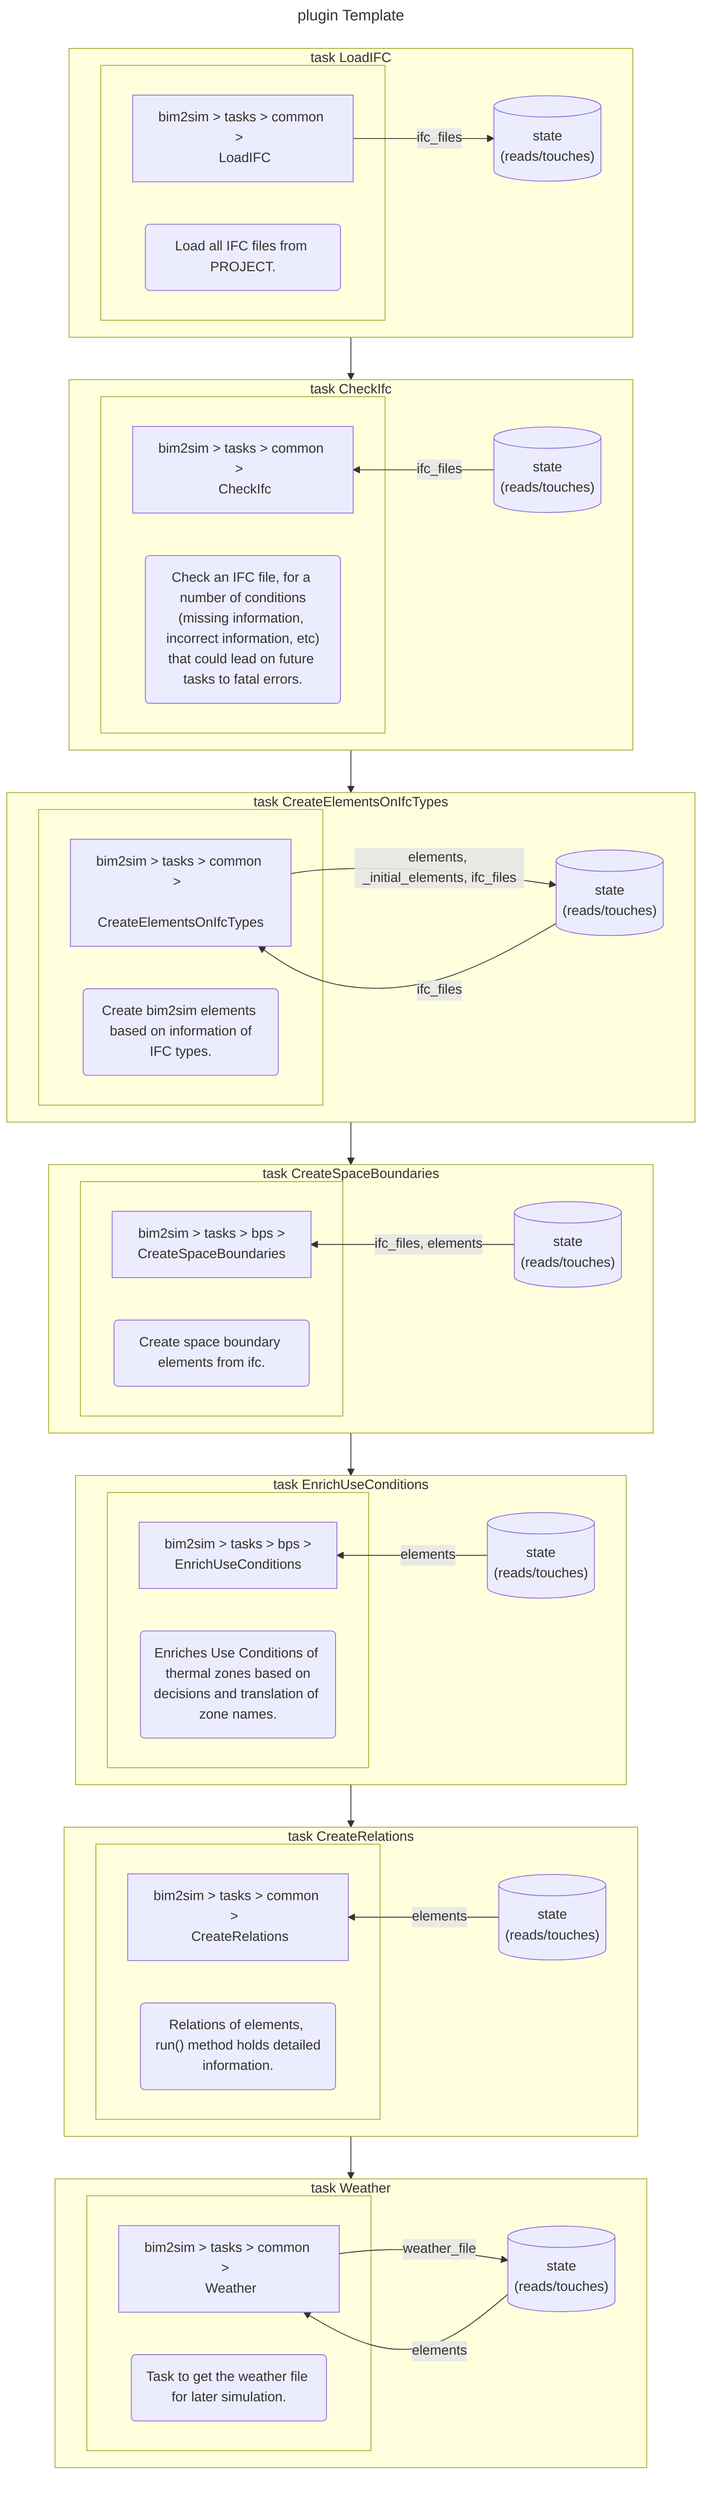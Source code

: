---
title: plugin Template
---
flowchart TB
    
subgraph taskLoadIFC["task LoadIFC"]
 subgraph "" 

  tLoadIFC["bim2sim > tasks > common >  
 LoadIFC"]
  extLoadIFC(" Load all IFC files from PROJECT. " )
 end

stateLoadIFC[("state
 (reads/touches)")]
    
tLoadIFC -- ifc_files --> stateLoadIFC

end
    
subgraph taskCheckIfc["task CheckIfc"]
 subgraph "" 

  tCheckIfc["bim2sim > tasks > common >  
 CheckIfc"]
  extCheckIfc("  Check an IFC file, for a number of conditions
(missing information, incorrect information, etc)
that could lead on future tasks to fatal errors. " )
 end

stateCheckIfc[("state
 (reads/touches)")]
    
stateCheckIfc -- ifc_files --> tCheckIfc
direction RL
end
    
subgraph taskCreateElementsOnIfcTypes["task CreateElementsOnIfcTypes"]
 subgraph "" 

  tCreateElementsOnIfcTypes["bim2sim > tasks > common >  
 CreateElementsOnIfcTypes"]
  extCreateElementsOnIfcTypes(" Create bim2sim elements based on information of
IFC types. " )
 end

stateCreateElementsOnIfcTypes[("state
 (reads/touches)")]
    
stateCreateElementsOnIfcTypes -- ifc_files --> tCreateElementsOnIfcTypes

tCreateElementsOnIfcTypes -- elements, _initial_elements, ifc_files --> stateCreateElementsOnIfcTypes

end
    
subgraph taskCreateSpaceBoundaries["task CreateSpaceBoundaries"]
 subgraph "" 

  tCreateSpaceBoundaries["bim2sim > tasks > bps >  
 CreateSpaceBoundaries"]
  extCreateSpaceBoundaries(" Create space boundary elements from ifc. " )
 end

stateCreateSpaceBoundaries[("state
 (reads/touches)")]
    
stateCreateSpaceBoundaries -- ifc_files, elements --> tCreateSpaceBoundaries
direction RL
end
    
subgraph taskEnrichUseConditions["task EnrichUseConditions"]
 subgraph "" 

  tEnrichUseConditions["bim2sim > tasks > bps >  
 EnrichUseConditions"]
  extEnrichUseConditions(" Enriches Use Conditions of thermal zones based on
decisions and translation of zone names. " )
 end

stateEnrichUseConditions[("state
 (reads/touches)")]
    
stateEnrichUseConditions -- elements --> tEnrichUseConditions
direction RL
end
    
subgraph taskCreateRelations["task CreateRelations"]
 subgraph "" 

  tCreateRelations["bim2sim > tasks > common >  
 CreateRelations"]
  extCreateRelations(" Relations of elements, run() method holds detailed
information. " )
 end

stateCreateRelations[("state
 (reads/touches)")]
    
stateCreateRelations -- elements --> tCreateRelations
direction RL
end
    
subgraph taskWeather["task Weather"]
 subgraph "" 

  tWeather["bim2sim > tasks > common >  
 Weather"]
  extWeather(" Task to get the weather file for later simulation. " )
 end

stateWeather[("state
 (reads/touches)")]
    
stateWeather -- elements --> tWeather

tWeather -- weather_file --> stateWeather

end
    taskLoadIFC --> taskCheckIfc 
taskCheckIfc --> taskCreateElementsOnIfcTypes 
taskCreateElementsOnIfcTypes --> taskCreateSpaceBoundaries 
taskCreateSpaceBoundaries --> taskEnrichUseConditions 
taskEnrichUseConditions --> taskCreateRelations 
taskCreateRelations --> taskWeather